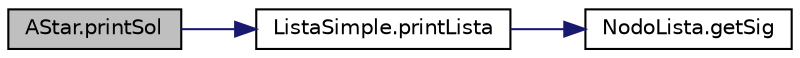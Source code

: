 digraph "AStar.printSol"
{
 // LATEX_PDF_SIZE
  edge [fontname="Helvetica",fontsize="10",labelfontname="Helvetica",labelfontsize="10"];
  node [fontname="Helvetica",fontsize="10",shape=record];
  rankdir="LR";
  Node1 [label="AStar.printSol",height=0.2,width=0.4,color="black", fillcolor="grey75", style="filled", fontcolor="black",tooltip="Imprime en consola la lista que contendria las soluciones."];
  Node1 -> Node2 [color="midnightblue",fontsize="10",style="solid",fontname="Helvetica"];
  Node2 [label="ListaSimple.printLista",height=0.2,width=0.4,color="black", fillcolor="white", style="filled",URL="$class_lista_simple.html#af8e640484f1e8660d43d265e4fc31cf7",tooltip="Imprime en consola los valores de posicion de cada nodo."];
  Node2 -> Node3 [color="midnightblue",fontsize="10",style="solid",fontname="Helvetica"];
  Node3 [label="NodoLista.getSig",height=0.2,width=0.4,color="black", fillcolor="white", style="filled",URL="$class_nodo_lista.html#a01954a05f2a6814e4e4cabf1d8084630",tooltip=" "];
}
